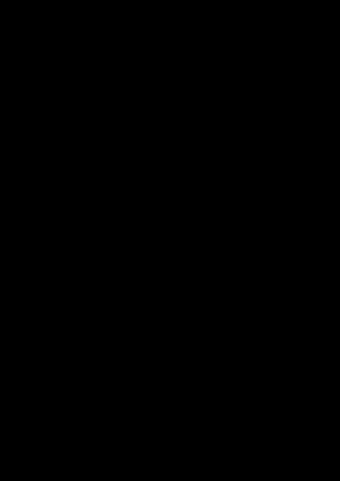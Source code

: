 reset 

set term postscript enhanced color font "Helvetica, 13" dl 1 size 17cm,12cm
set output 'offset-v-dispersion-single.eps'
set colors classic

set yrange [0:*]
set grid

# set key left top
set key top right

fn(pt,npu)=sprintf('res/sub-dijets%s-npu%d-novor.res',pt,npu)
all_v_npu(pt)='< cat '.fn(pt,30).' '.fn(pt,60).' '.fn(pt,100).' '.fn(pt,140)
all_v_pt(npu)='< cat '.fn('020',npu).' '.fn('050',npu).' '.fn('100',npu).' '.fn('500',npu)

unset key 
set bmargin at screen 0.13
set tmargin at screen 0.92
set xtics 1

label(i,tag)='{/=13 '.tag.'}'

# line styles
set style line 1 lc 4             dt (1,3)     lw 4 pt 2  ps 1   # Cleansing
set style line 2 lc 3             dt (1,3,5,3) lw 4 pt 13 ps 1.2 # Filter
set style line 3 lc 7             dt (5,3)     lw 4 pt 5  ps 1   # SK
set style line 4 lc 7             dt 1         lw 4 pt 4  ps 0.9 # SK+0
set style line 5 lc rgb "#00aa00" dt (3,3)     lw 4 pt 9  ps 1.2 # PUPPI
set style line 6 lc 1             dt 1         lw 4 pt 6  ps 1   # area-median

do for [obs in "pt m"]{
    set output 'offset-v-dispersion-single-'.obs.'.eps'
    #------------------------------------------------------------------------
    # NPU dependence, different pt in each panels
    set multiplot

    if (obs eq "pt"){
        set ylabel '{/Symbol s}_{{/Symbol D}p_t} [GeV]' offset 1.5
        set xlabel '<{/Symbol D}p_t> [GeV]'
        set xrange [-2.5:1.5]
        set yrange [0:12]
        set arrow 1 nohead from 0.0,graph 0.0 to 0.0, graph 1.0 lt 1 dt 1 lc 7 lw 1 back
    } else {
        set ylabel '{/Symbol s}_{{/Symbol D}m} [GeV]' offset 0.0
        set xlabel '<{/Symbol D}m> [GeV]'
        set xrange [-1.2:2.8]
        set yrange [0:7]
        set arrow 1 nohead from 0.0,graph 0.0 to 0.0, graph 0.67 lt 1 dt 1 lc 7 lw 1 back
    }
    set format y "%g"

    unset key

    #set style rectangle fs solid 1.0 fc "#ffffff" back noclip noborder
    set style line 9 lc "#ff0000"

    pts = "020 050 100 500"
    do for [ipt=1:4]{
        pt=word(pts,ipt)
        set lmargin at screen 0.22*ipt-0.12
        set rmargin at screen 0.22*ipt+0.10
        set label 1 'p_t>'.sprintf("%g",pt+0.0).' GeV' center at graph 0.5,1.05
        plot all_v_npu(pt)." | grep ".obs."_clns"     u ($3):($6) w lp ls 1 t label(ipt,'linear cleansing'),\
             all_v_npu(pt)." | grep ".obs."_filt0203" u ($3):($6) w lp ls 2 t label(ipt,'Filter'),\
             all_v_npu(pt)." | grep ".obs."_sk50"     u ($3):($6) w lp ls 3 t label(ipt,'soft killer (SK)'),\
             all_v_npu(pt)." | grep ".obs."_sk45z02"  u ($3):($6) w lp ls 4 t label(ipt,'SK+Zeroing'),\
             all_v_npu(pt)." | grep ".obs."_puppi"    u ($3):($6) w lp ls 5 t label(ipt,'PUPPI'),\
             all_v_npu(pt)." | grep ".obs."_area"     u ($3):($6) w lp ls 6 t label(ipt,'area-median')
        
        set format y ""
        unset ylabel
        if (ipt==1){
            set key at graph 0.42,0.975 width -4 spacing 1.05 box lw 1.5 samplen 3.5
            set object 1 rectangle from graph -0.89,0.672 to graph 0.1, 0.975 back  noclip fs solid border rgb "#ffffff" fc "#ffffff"
            set object 2 rectangle from graph -0.01,0.674 to graph 0.01,0.973 front noclip fs solid border rgb "#ffffff" fc "#ffffff"
        } else {
            unset key
            unset object 1
            unset object 2
        }
    }
    unset multiplot
    set yrange [0:*]

    #------------------------------------------------------------------------
    # pt dependence, different NPU in each panels
    set output 'offset-v-dispersion-single-'.obs.'-vpt.eps'
    set multiplot
    if (obs eq "pt"){
        set ylabel '{/Symbol s}_{{/Symbol D}p_t} [GeV]' offset 1.5
        set xlabel '<{/Symbol D}p_t> [GeV]'
        set xrange [-2.5:1.5]
        set yrange [0:13]
    } else {
        set ylabel '{/Symbol s}_{{/Symbol D}m} [GeV]' offset 0.0
        set xlabel '<{/Symbol D}m> [GeV]'
        set xrange [-1.2:2.8]
        set yrange [0:7]
    }
    set format y "%g"

    npus="30 60 100 140"
    do for [inpu=1:4]{
        npu=word(npus,inpu)+0.0
        set lmargin at screen 0.22*inpu-0.12
        set rmargin at screen 0.22*inpu+0.10
        set label 1 'N_{PU}='.sprintf("%g",npu) center at graph 0.5,1.05
        plot all_v_pt(npu)." | grep ".obs."_clns"     u ($3):($6) w lp ls 1 t label(inpu,'linear cleansing'),\
             all_v_pt(npu)." | grep ".obs."_filt0203" u ($3):($6) w lp ls 2 t label(inpu,'Filter'),\
             all_v_pt(npu)." | grep ".obs."_sk50"     u ($3):($6) w lp ls 3 t label(inpu,'soft killer (SK)'),\
             all_v_pt(npu)." | grep ".obs."_sk45z02"  u ($3):($6) w lp ls 4 t label(inpu,'SK+Zeroing'),\
             all_v_pt(npu)." | grep ".obs."_puppi"    u ($3):($6) w lp ls 5 t label(inpu,'PUPPI'),\
             all_v_pt(npu)." | grep ".obs."_area"     u ($3):($6) w lp ls 6 t label(inpu,'area-median')

        set format y ""
        unset ylabel
        if (inpu==1){
            set key at graph 0.42,0.975 width -4 spacing 1.05 box lw 1.5 samplen 3.5
            set object 1 rectangle from graph -0.89,0.672 to graph 0.1, 0.975 back  noclip fs solid border rgb "#ffffff" fc "#ffffff"
            set object 2 rectangle from graph -0.01,0.674 to graph 0.01,0.973 front noclip fs solid border rgb "#ffffff" fc "#ffffff"
        } else {
            unset key
            unset object 1
            unset object 2
        }
    }
    unset multiplot
    set yrange [0:*]

}

set out
